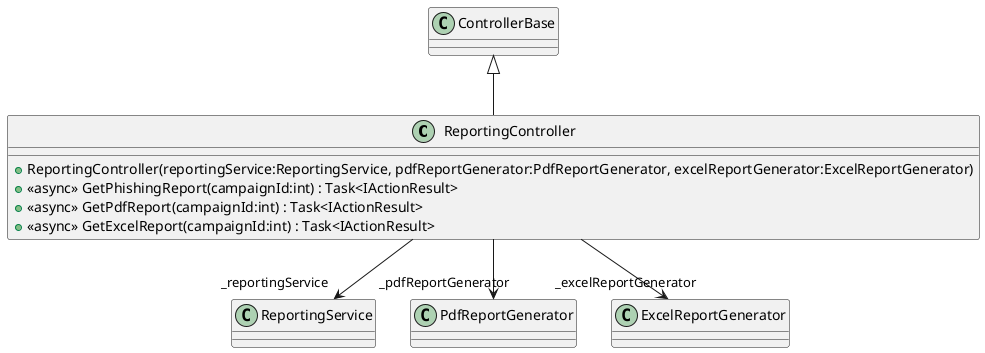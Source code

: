 @startuml
class ReportingController {
    + ReportingController(reportingService:ReportingService, pdfReportGenerator:PdfReportGenerator, excelReportGenerator:ExcelReportGenerator)
    + <<async>> GetPhishingReport(campaignId:int) : Task<IActionResult>
    + <<async>> GetPdfReport(campaignId:int) : Task<IActionResult>
    + <<async>> GetExcelReport(campaignId:int) : Task<IActionResult>
}
ControllerBase <|-- ReportingController
ReportingController --> "_reportingService" ReportingService
ReportingController --> "_pdfReportGenerator" PdfReportGenerator
ReportingController --> "_excelReportGenerator" ExcelReportGenerator
@enduml

